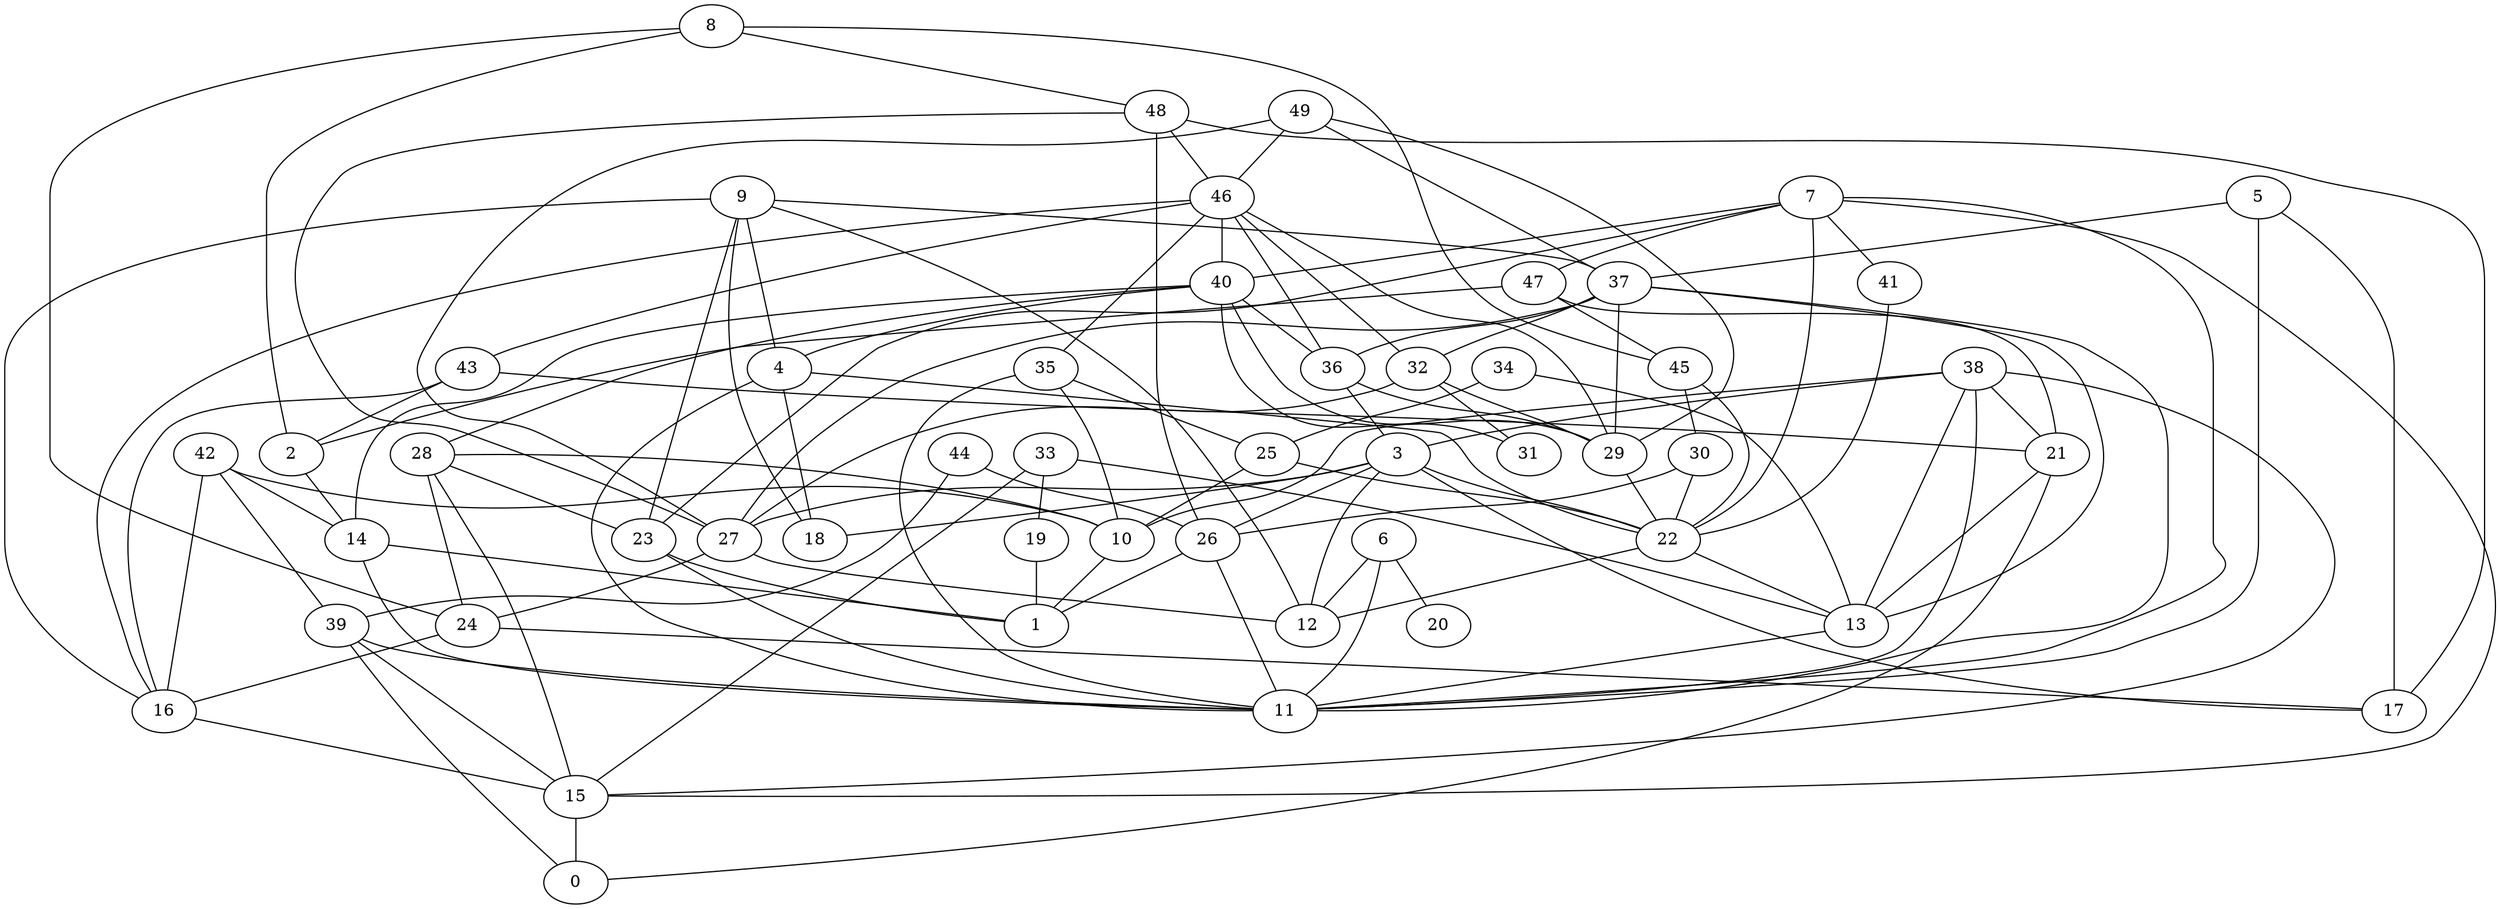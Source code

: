digraph GG_graph {

subgraph G_graph {
edge [color = black]
"4" -> "18" [dir = none]
"9" -> "23" [dir = none]
"43" -> "16" [dir = none]
"48" -> "17" [dir = none]
"44" -> "26" [dir = none]
"2" -> "14" [dir = none]
"25" -> "10" [dir = none]
"46" -> "32" [dir = none]
"35" -> "25" [dir = none]
"27" -> "24" [dir = none]
"28" -> "24" [dir = none]
"41" -> "22" [dir = none]
"42" -> "14" [dir = none]
"49" -> "37" [dir = none]
"49" -> "27" [dir = none]
"49" -> "29" [dir = none]
"22" -> "12" [dir = none]
"22" -> "13" [dir = none]
"40" -> "31" [dir = none]
"40" -> "36" [dir = none]
"29" -> "22" [dir = none]
"15" -> "0" [dir = none]
"19" -> "1" [dir = none]
"39" -> "15" [dir = none]
"38" -> "10" [dir = none]
"38" -> "11" [dir = none]
"38" -> "13" [dir = none]
"8" -> "45" [dir = none]
"7" -> "47" [dir = none]
"7" -> "40" [dir = none]
"7" -> "22" [dir = none]
"33" -> "15" [dir = none]
"33" -> "19" [dir = none]
"33" -> "13" [dir = none]
"47" -> "21" [dir = none]
"34" -> "13" [dir = none]
"14" -> "1" [dir = none]
"32" -> "29" [dir = none]
"26" -> "1" [dir = none]
"5" -> "11" [dir = none]
"24" -> "16" [dir = none]
"24" -> "17" [dir = none]
"23" -> "1" [dir = none]
"30" -> "26" [dir = none]
"6" -> "20" [dir = none]
"6" -> "11" [dir = none]
"45" -> "22" [dir = none]
"3" -> "18" [dir = none]
"3" -> "26" [dir = none]
"49" -> "46" [dir = none]
"46" -> "36" [dir = none]
"39" -> "11" [dir = none]
"16" -> "15" [dir = none]
"7" -> "23" [dir = none]
"3" -> "17" [dir = none]
"38" -> "15" [dir = none]
"23" -> "11" [dir = none]
"38" -> "21" [dir = none]
"48" -> "27" [dir = none]
"21" -> "0" [dir = none]
"5" -> "17" [dir = none]
"5" -> "37" [dir = none]
"9" -> "18" [dir = none]
"8" -> "2" [dir = none]
"14" -> "11" [dir = none]
"13" -> "11" [dir = none]
"42" -> "39" [dir = none]
"32" -> "27" [dir = none]
"3" -> "22" [dir = none]
"35" -> "11" [dir = none]
"30" -> "22" [dir = none]
"3" -> "27" [dir = none]
"37" -> "11" [dir = none]
"35" -> "10" [dir = none]
"43" -> "2" [dir = none]
"46" -> "29" [dir = none]
"9" -> "37" [dir = none]
"32" -> "31" [dir = none]
"43" -> "21" [dir = none]
"40" -> "29" [dir = none]
"44" -> "39" [dir = none]
"10" -> "1" [dir = none]
"28" -> "23" [dir = none]
"47" -> "2" [dir = none]
"46" -> "16" [dir = none]
"40" -> "28" [dir = none]
"39" -> "0" [dir = none]
"3" -> "12" [dir = none]
"4" -> "22" [dir = none]
"9" -> "16" [dir = none]
"48" -> "46" [dir = none]
"37" -> "29" [dir = none]
"4" -> "11" [dir = none]
"37" -> "36" [dir = none]
"36" -> "29" [dir = none]
"7" -> "41" [dir = none]
"7" -> "15" [dir = none]
"38" -> "3" [dir = none]
"45" -> "30" [dir = none]
"6" -> "12" [dir = none]
"28" -> "10" [dir = none]
"9" -> "4" [dir = none]
"9" -> "12" [dir = none]
"34" -> "25" [dir = none]
"26" -> "11" [dir = none]
"40" -> "14" [dir = none]
"46" -> "35" [dir = none]
"28" -> "15" [dir = none]
"27" -> "12" [dir = none]
"21" -> "13" [dir = none]
"36" -> "3" [dir = none]
"42" -> "16" [dir = none]
"25" -> "22" [dir = none]
"46" -> "43" [dir = none]
"46" -> "40" [dir = none]
"8" -> "24" [dir = none]
"42" -> "10" [dir = none]
"37" -> "32" [dir = none]
"47" -> "45" [dir = none]
"48" -> "26" [dir = none]
"37" -> "13" [dir = none]
"37" -> "27" [dir = none]
"8" -> "48" [dir = none]
"7" -> "11" [dir = none]
"40" -> "4" [dir = none]
}

}
